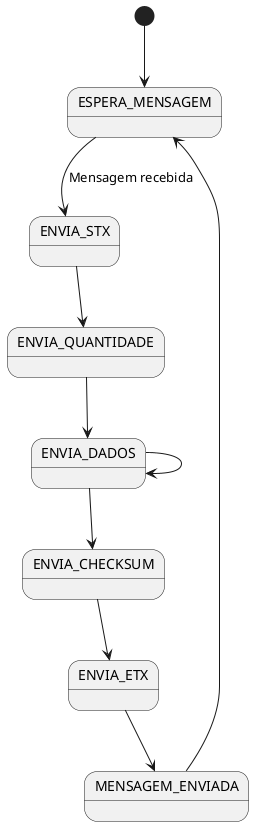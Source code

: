 @startuml transmitter_state

[*] --> ESPERA_MENSAGEM
ESPERA_MENSAGEM --> ENVIA_STX : Mensagem recebida
ENVIA_STX --> ENVIA_QUANTIDADE
ENVIA_QUANTIDADE --> ENVIA_DADOS
ENVIA_DADOS --> ENVIA_DADOS
ENVIA_DADOS --> ENVIA_CHECKSUM
ENVIA_CHECKSUM --> ENVIA_ETX
ENVIA_ETX --> MENSAGEM_ENVIADA
MENSAGEM_ENVIADA --> ESPERA_MENSAGEM
@enduml